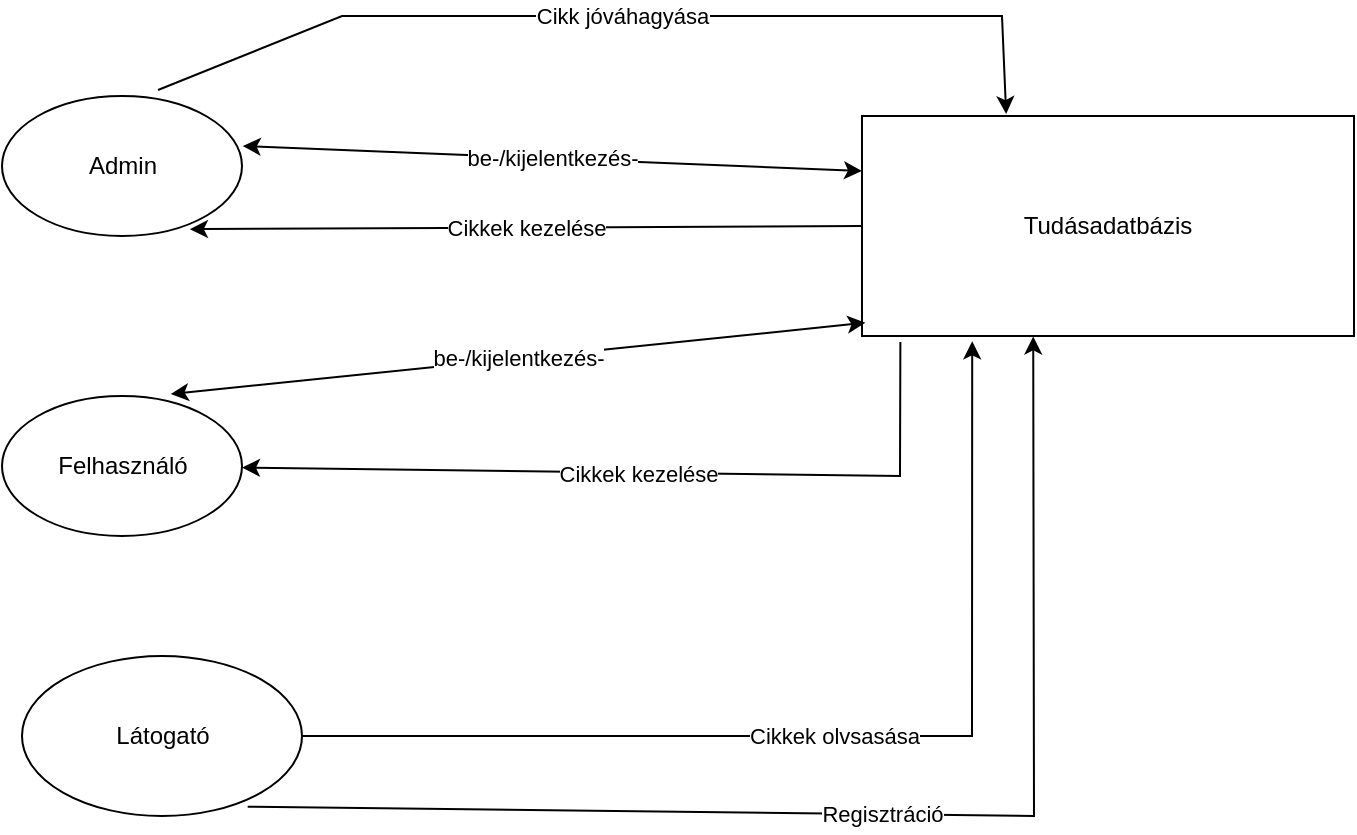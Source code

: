 <mxfile version="16.6.5" type="device"><diagram id="__b29FzSUKnhpp3Snf6F" name="Page-1"><mxGraphModel dx="1038" dy="481" grid="1" gridSize="10" guides="1" tooltips="1" connect="1" arrows="1" fold="1" page="1" pageScale="1" pageWidth="827" pageHeight="1169" math="0" shadow="0"><root><mxCell id="0"/><mxCell id="1" parent="0"/><mxCell id="_wYar1C-WfGUjk0-1vXq-1" value="Admin" style="shape=ellipse;html=1;dashed=0;whitespace=wrap;perimeter=ellipsePerimeter;" parent="1" vertex="1"><mxGeometry x="100" y="120" width="120" height="70" as="geometry"/></mxCell><mxCell id="_wYar1C-WfGUjk0-1vXq-2" value="Felhasználó" style="shape=ellipse;html=1;dashed=0;whitespace=wrap;perimeter=ellipsePerimeter;" parent="1" vertex="1"><mxGeometry x="100" y="270" width="120" height="70" as="geometry"/></mxCell><mxCell id="_wYar1C-WfGUjk0-1vXq-3" value="Tudásadatbázis" style="rounded=0;whiteSpace=wrap;html=1;" parent="1" vertex="1"><mxGeometry x="530" y="130" width="246" height="110" as="geometry"/></mxCell><mxCell id="_wYar1C-WfGUjk0-1vXq-4" value="" style="endArrow=classic;html=1;rounded=0;exitX=1.003;exitY=0.357;exitDx=0;exitDy=0;exitPerimeter=0;entryX=0;entryY=0.25;entryDx=0;entryDy=0;startArrow=classic;startFill=1;" parent="1" source="_wYar1C-WfGUjk0-1vXq-1" target="_wYar1C-WfGUjk0-1vXq-3" edge="1"><mxGeometry relative="1" as="geometry"><mxPoint x="240" y="190" as="sourcePoint"/><mxPoint x="340" y="190" as="targetPoint"/></mxGeometry></mxCell><mxCell id="_wYar1C-WfGUjk0-1vXq-5" value="be-/kijelentkezés-" style="edgeLabel;resizable=0;html=1;align=center;verticalAlign=middle;" parent="_wYar1C-WfGUjk0-1vXq-4" connectable="0" vertex="1"><mxGeometry relative="1" as="geometry"/></mxCell><mxCell id="_wYar1C-WfGUjk0-1vXq-6" value="" style="endArrow=classic;html=1;rounded=0;exitX=0.703;exitY=-0.014;exitDx=0;exitDy=0;entryX=0.007;entryY=0.94;entryDx=0;entryDy=0;startArrow=classic;startFill=1;entryPerimeter=0;exitPerimeter=0;" parent="1" source="_wYar1C-WfGUjk0-1vXq-2" target="_wYar1C-WfGUjk0-1vXq-3" edge="1"><mxGeometry relative="1" as="geometry"><mxPoint x="230.36" y="175.78" as="sourcePoint"/><mxPoint x="424" y="217.5" as="targetPoint"/></mxGeometry></mxCell><mxCell id="_wYar1C-WfGUjk0-1vXq-7" value="be-/kijelentkezés-" style="edgeLabel;resizable=0;html=1;align=center;verticalAlign=middle;" parent="_wYar1C-WfGUjk0-1vXq-6" connectable="0" vertex="1"><mxGeometry relative="1" as="geometry"/></mxCell><mxCell id="_wYar1C-WfGUjk0-1vXq-8" value="" style="endArrow=none;html=1;rounded=0;exitX=0.783;exitY=0.951;exitDx=0;exitDy=0;exitPerimeter=0;entryX=0;entryY=0.5;entryDx=0;entryDy=0;startArrow=classic;startFill=1;endFill=0;" parent="1" source="_wYar1C-WfGUjk0-1vXq-1" target="_wYar1C-WfGUjk0-1vXq-3" edge="1"><mxGeometry relative="1" as="geometry"><mxPoint x="360" y="250" as="sourcePoint"/><mxPoint x="460" y="250" as="targetPoint"/></mxGeometry></mxCell><mxCell id="_wYar1C-WfGUjk0-1vXq-9" value="Cikkek kezelése" style="edgeLabel;resizable=0;html=1;align=center;verticalAlign=middle;" parent="_wYar1C-WfGUjk0-1vXq-8" connectable="0" vertex="1"><mxGeometry relative="1" as="geometry"/></mxCell><mxCell id="_wYar1C-WfGUjk0-1vXq-10" value="" style="endArrow=none;html=1;rounded=0;entryX=0.078;entryY=1.027;entryDx=0;entryDy=0;startArrow=classic;startFill=1;endFill=0;entryPerimeter=0;" parent="1" source="_wYar1C-WfGUjk0-1vXq-2" target="_wYar1C-WfGUjk0-1vXq-3" edge="1"><mxGeometry relative="1" as="geometry"><mxPoint x="203.96" y="196.57" as="sourcePoint"/><mxPoint x="424" y="245" as="targetPoint"/><Array as="points"><mxPoint x="549" y="310"/></Array></mxGeometry></mxCell><mxCell id="_wYar1C-WfGUjk0-1vXq-11" value="Cikkek kezelése" style="edgeLabel;resizable=0;html=1;align=center;verticalAlign=middle;" parent="_wYar1C-WfGUjk0-1vXq-10" connectable="0" vertex="1"><mxGeometry relative="1" as="geometry"/></mxCell><mxCell id="_wYar1C-WfGUjk0-1vXq-12" value="" style="endArrow=classic;html=1;rounded=0;exitX=0.65;exitY=-0.043;exitDx=0;exitDy=0;exitPerimeter=0;entryX=0.293;entryY=-0.009;entryDx=0;entryDy=0;startArrow=none;startFill=0;endFill=1;entryPerimeter=0;" parent="1" source="_wYar1C-WfGUjk0-1vXq-1" target="_wYar1C-WfGUjk0-1vXq-3" edge="1"><mxGeometry relative="1" as="geometry"><mxPoint x="203.96" y="196.57" as="sourcePoint"/><mxPoint x="424" y="245" as="targetPoint"/><Array as="points"><mxPoint x="270" y="80"/><mxPoint x="600" y="80"/></Array></mxGeometry></mxCell><mxCell id="_wYar1C-WfGUjk0-1vXq-13" value="Cikk jóváhagyása" style="edgeLabel;resizable=0;html=1;align=center;verticalAlign=middle;" parent="_wYar1C-WfGUjk0-1vXq-12" connectable="0" vertex="1"><mxGeometry relative="1" as="geometry"/></mxCell><mxCell id="hyEqqrefBG2mJM0RHdg--1" value="Látogató" style="shape=ellipse;html=1;dashed=0;whitespace=wrap;perimeter=ellipsePerimeter;" vertex="1" parent="1"><mxGeometry x="110" y="400" width="140" height="80" as="geometry"/></mxCell><mxCell id="hyEqqrefBG2mJM0RHdg--2" value="" style="endArrow=classic;html=1;rounded=0;entryX=0.224;entryY=1.024;entryDx=0;entryDy=0;startArrow=none;startFill=0;endFill=1;entryPerimeter=0;exitX=1;exitY=0.5;exitDx=0;exitDy=0;" edge="1" parent="1" source="hyEqqrefBG2mJM0RHdg--1" target="_wYar1C-WfGUjk0-1vXq-3"><mxGeometry relative="1" as="geometry"><mxPoint x="229.985" y="315.771" as="sourcePoint"/><mxPoint x="559.188" y="252.97" as="targetPoint"/><Array as="points"><mxPoint x="585" y="440"/></Array></mxGeometry></mxCell><mxCell id="hyEqqrefBG2mJM0RHdg--3" value="Cikkek olvsasása" style="edgeLabel;resizable=0;html=1;align=center;verticalAlign=middle;" connectable="0" vertex="1" parent="hyEqqrefBG2mJM0RHdg--2"><mxGeometry relative="1" as="geometry"/></mxCell><mxCell id="hyEqqrefBG2mJM0RHdg--4" value="" style="endArrow=classic;html=1;rounded=0;entryX=0.348;entryY=1.002;entryDx=0;entryDy=0;startArrow=none;startFill=0;endFill=1;entryPerimeter=0;exitX=0.806;exitY=0.942;exitDx=0;exitDy=0;exitPerimeter=0;" edge="1" parent="1" source="hyEqqrefBG2mJM0RHdg--1" target="_wYar1C-WfGUjk0-1vXq-3"><mxGeometry relative="1" as="geometry"><mxPoint x="210" y="490" as="sourcePoint"/><mxPoint x="595.104" y="252.64" as="targetPoint"/><Array as="points"><mxPoint x="616" y="480"/></Array></mxGeometry></mxCell><mxCell id="hyEqqrefBG2mJM0RHdg--5" value="Regisztráció" style="edgeLabel;resizable=0;html=1;align=center;verticalAlign=middle;" connectable="0" vertex="1" parent="hyEqqrefBG2mJM0RHdg--4"><mxGeometry relative="1" as="geometry"/></mxCell></root></mxGraphModel></diagram></mxfile>